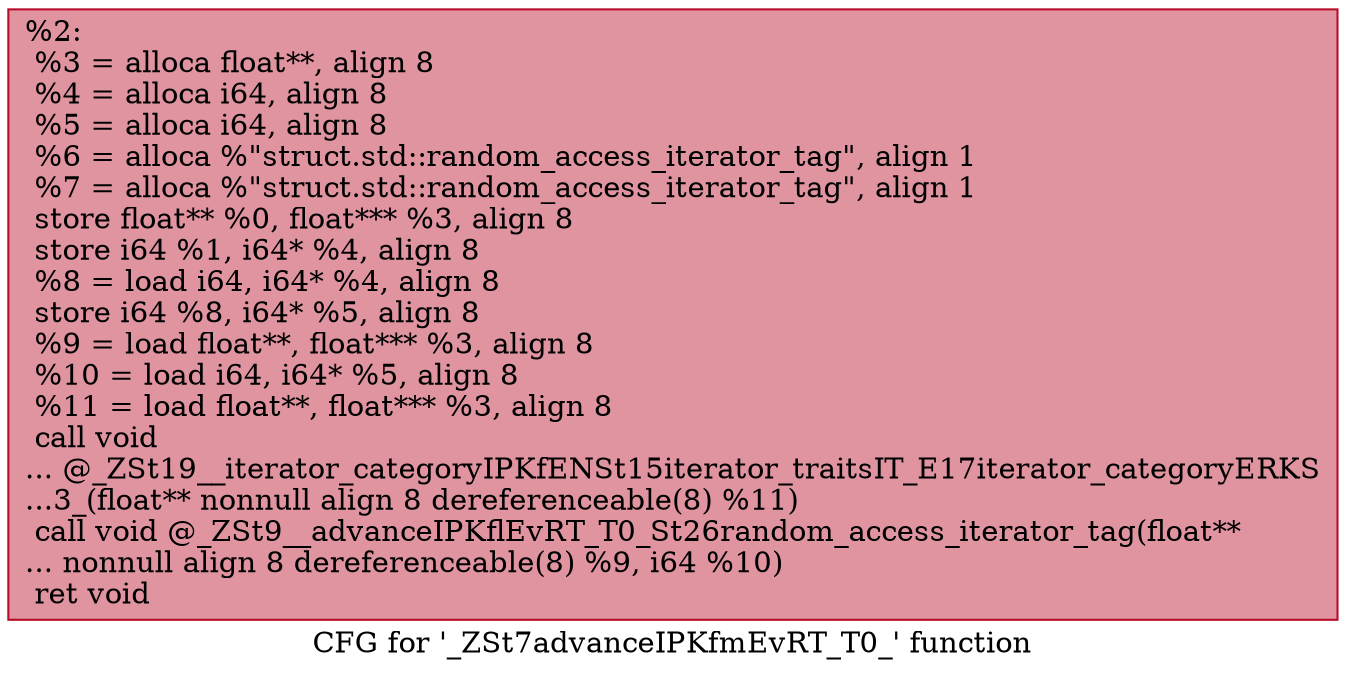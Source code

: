 digraph "CFG for '_ZSt7advanceIPKfmEvRT_T0_' function" {
	label="CFG for '_ZSt7advanceIPKfmEvRT_T0_' function";

	Node0x559363e24f10 [shape=record,color="#b70d28ff", style=filled, fillcolor="#b70d2870",label="{%2:\l  %3 = alloca float**, align 8\l  %4 = alloca i64, align 8\l  %5 = alloca i64, align 8\l  %6 = alloca %\"struct.std::random_access_iterator_tag\", align 1\l  %7 = alloca %\"struct.std::random_access_iterator_tag\", align 1\l  store float** %0, float*** %3, align 8\l  store i64 %1, i64* %4, align 8\l  %8 = load i64, i64* %4, align 8\l  store i64 %8, i64* %5, align 8\l  %9 = load float**, float*** %3, align 8\l  %10 = load i64, i64* %5, align 8\l  %11 = load float**, float*** %3, align 8\l  call void\l... @_ZSt19__iterator_categoryIPKfENSt15iterator_traitsIT_E17iterator_categoryERKS\l...3_(float** nonnull align 8 dereferenceable(8) %11)\l  call void @_ZSt9__advanceIPKflEvRT_T0_St26random_access_iterator_tag(float**\l... nonnull align 8 dereferenceable(8) %9, i64 %10)\l  ret void\l}"];
}
